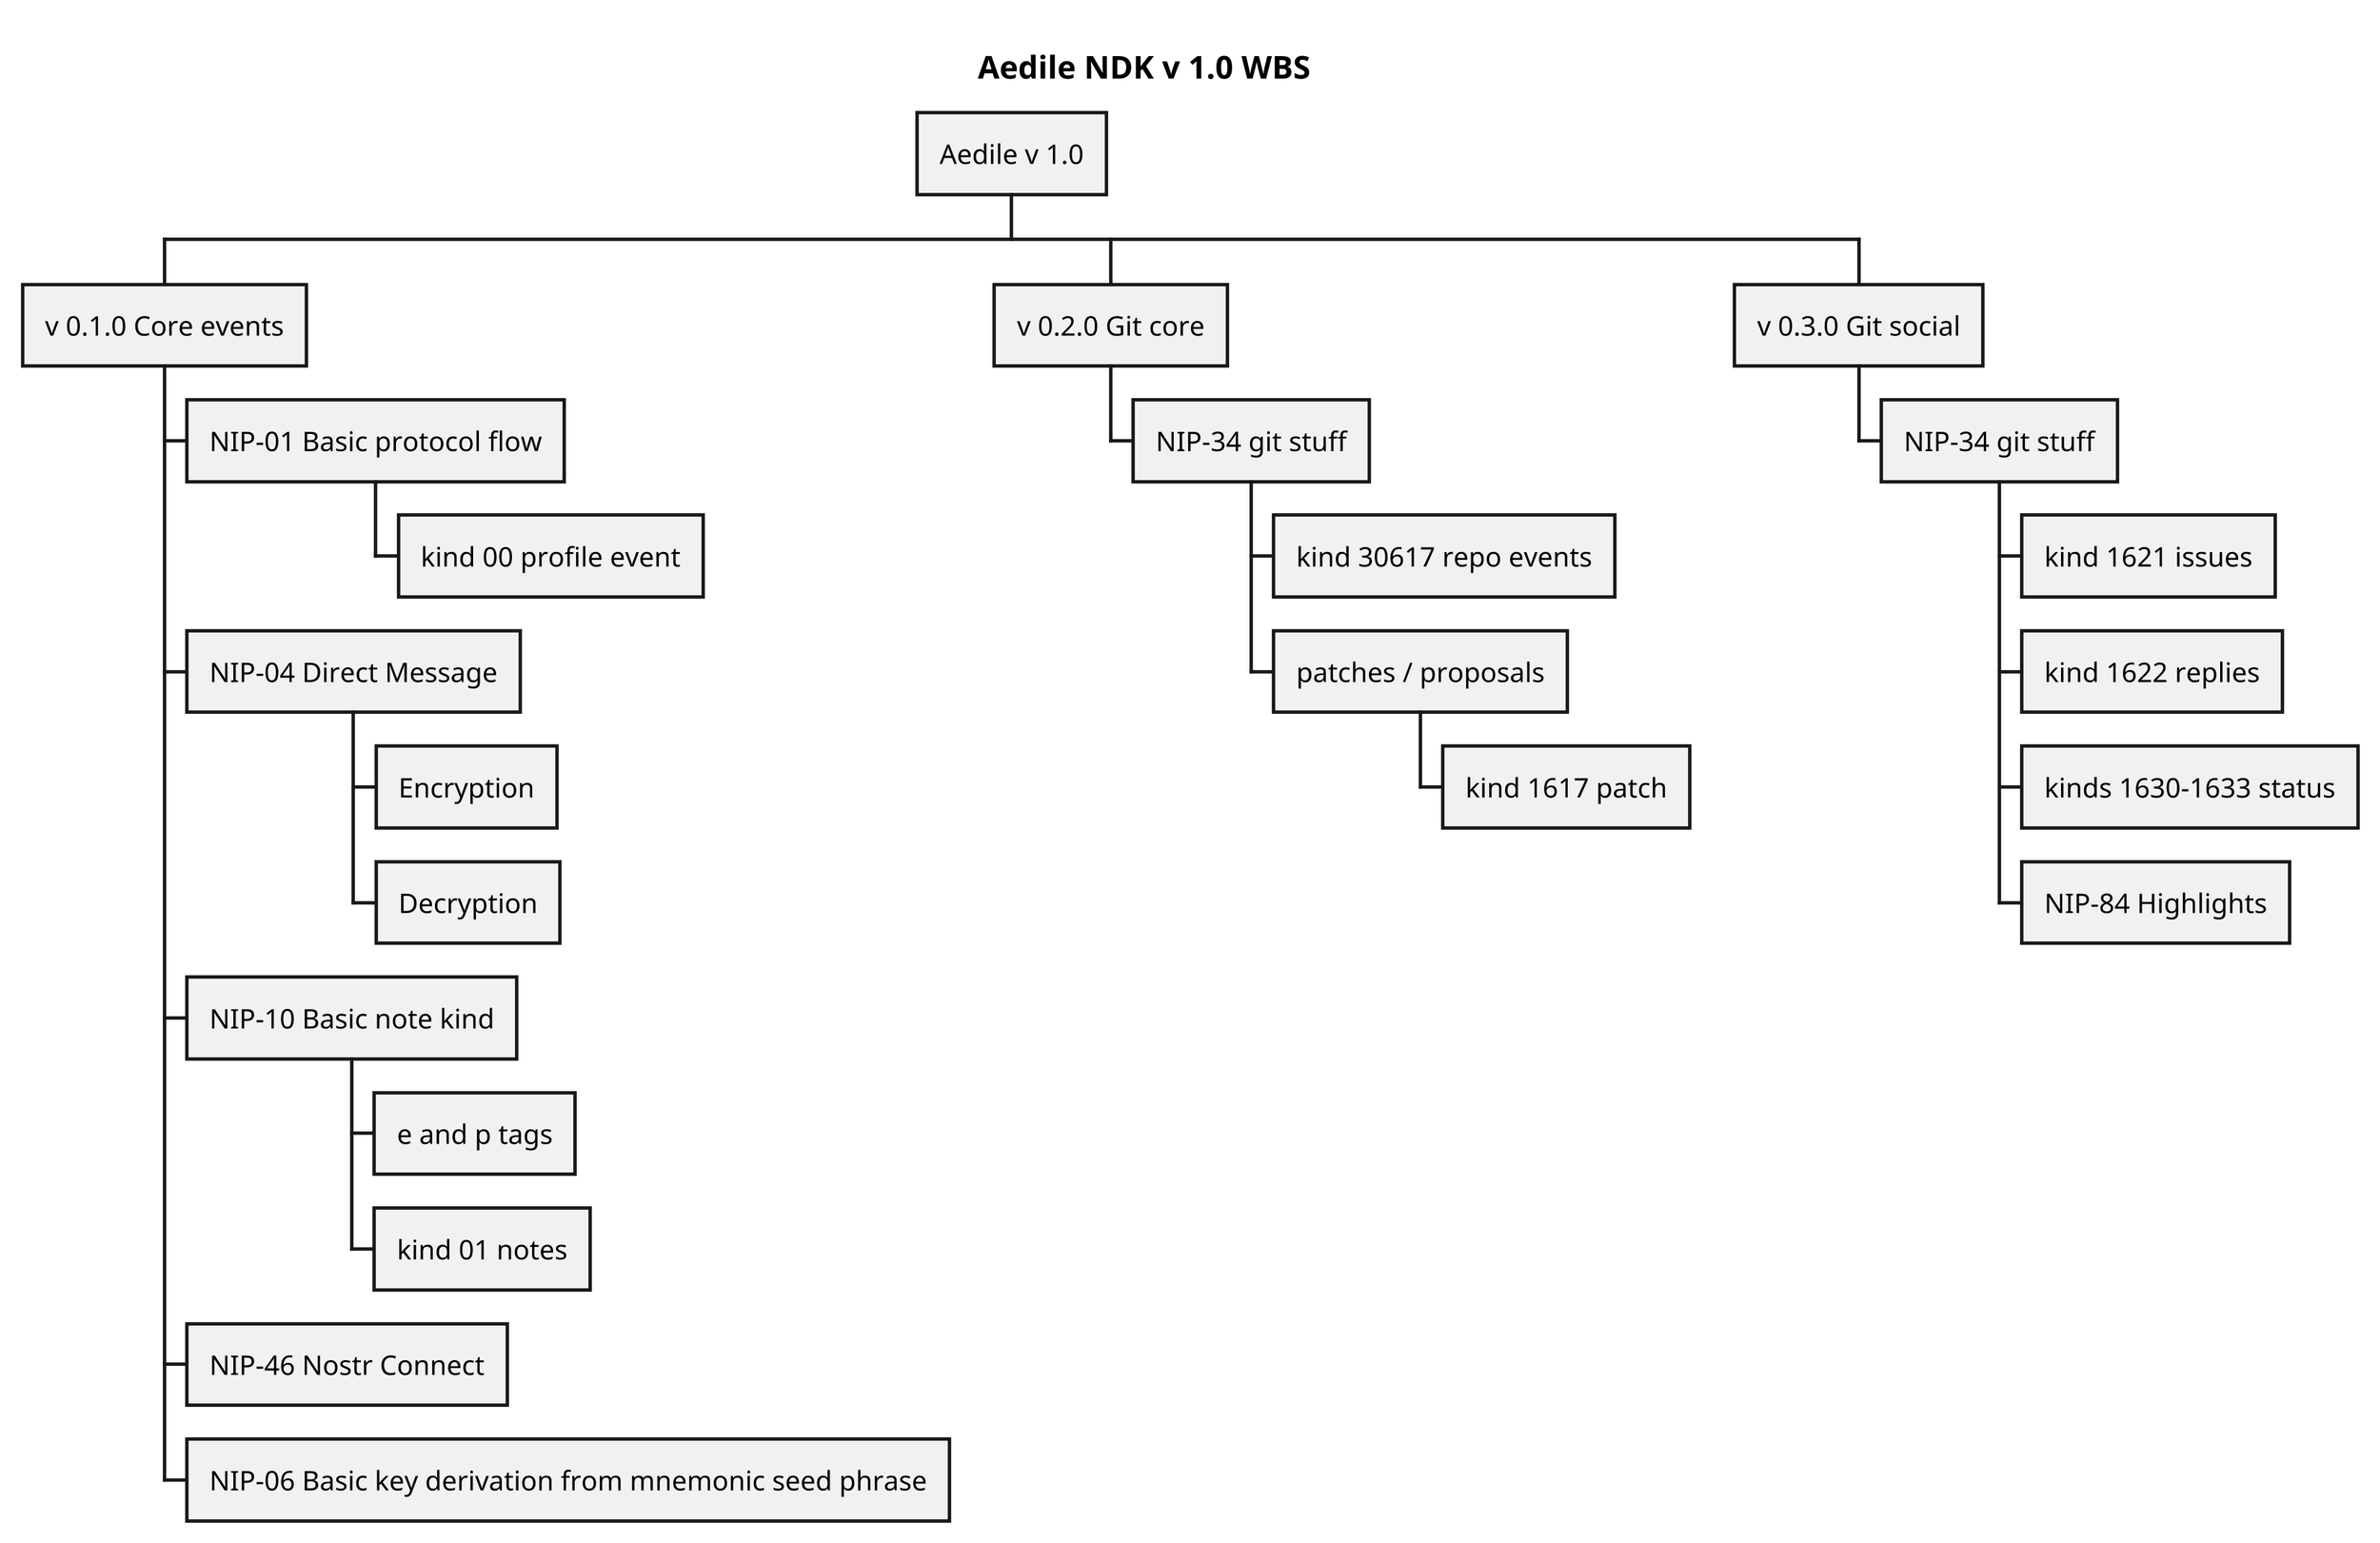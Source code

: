 @startwbs Aedile_v1.0_WBS

skinparam dpi 300
title Aedile NDK v 1.0 WBS

* Aedile v 1.0

** v 0.1.0 Core events
*** NIP-01 Basic protocol flow
**** kind 00 profile event
*** NIP-04 Direct Message
**** Encryption
**** Decryption
*** NIP-10 Basic note kind
**** e and p tags
**** kind 01 notes
*** NIP-46 Nostr Connect
*** NIP-06 Basic key derivation from mnemonic seed phrase

** v 0.2.0 Git core
*** NIP-34 git stuff
**** kind 30617 repo events
**** patches / proposals
***** kind 1617 patch

** v 0.3.0 Git social
*** NIP-34 git stuff
**** kind 1621 issues
**** kind 1622 replies
**** kinds 1630-1633 status
**** NIP-84 Highlights

@endwbs